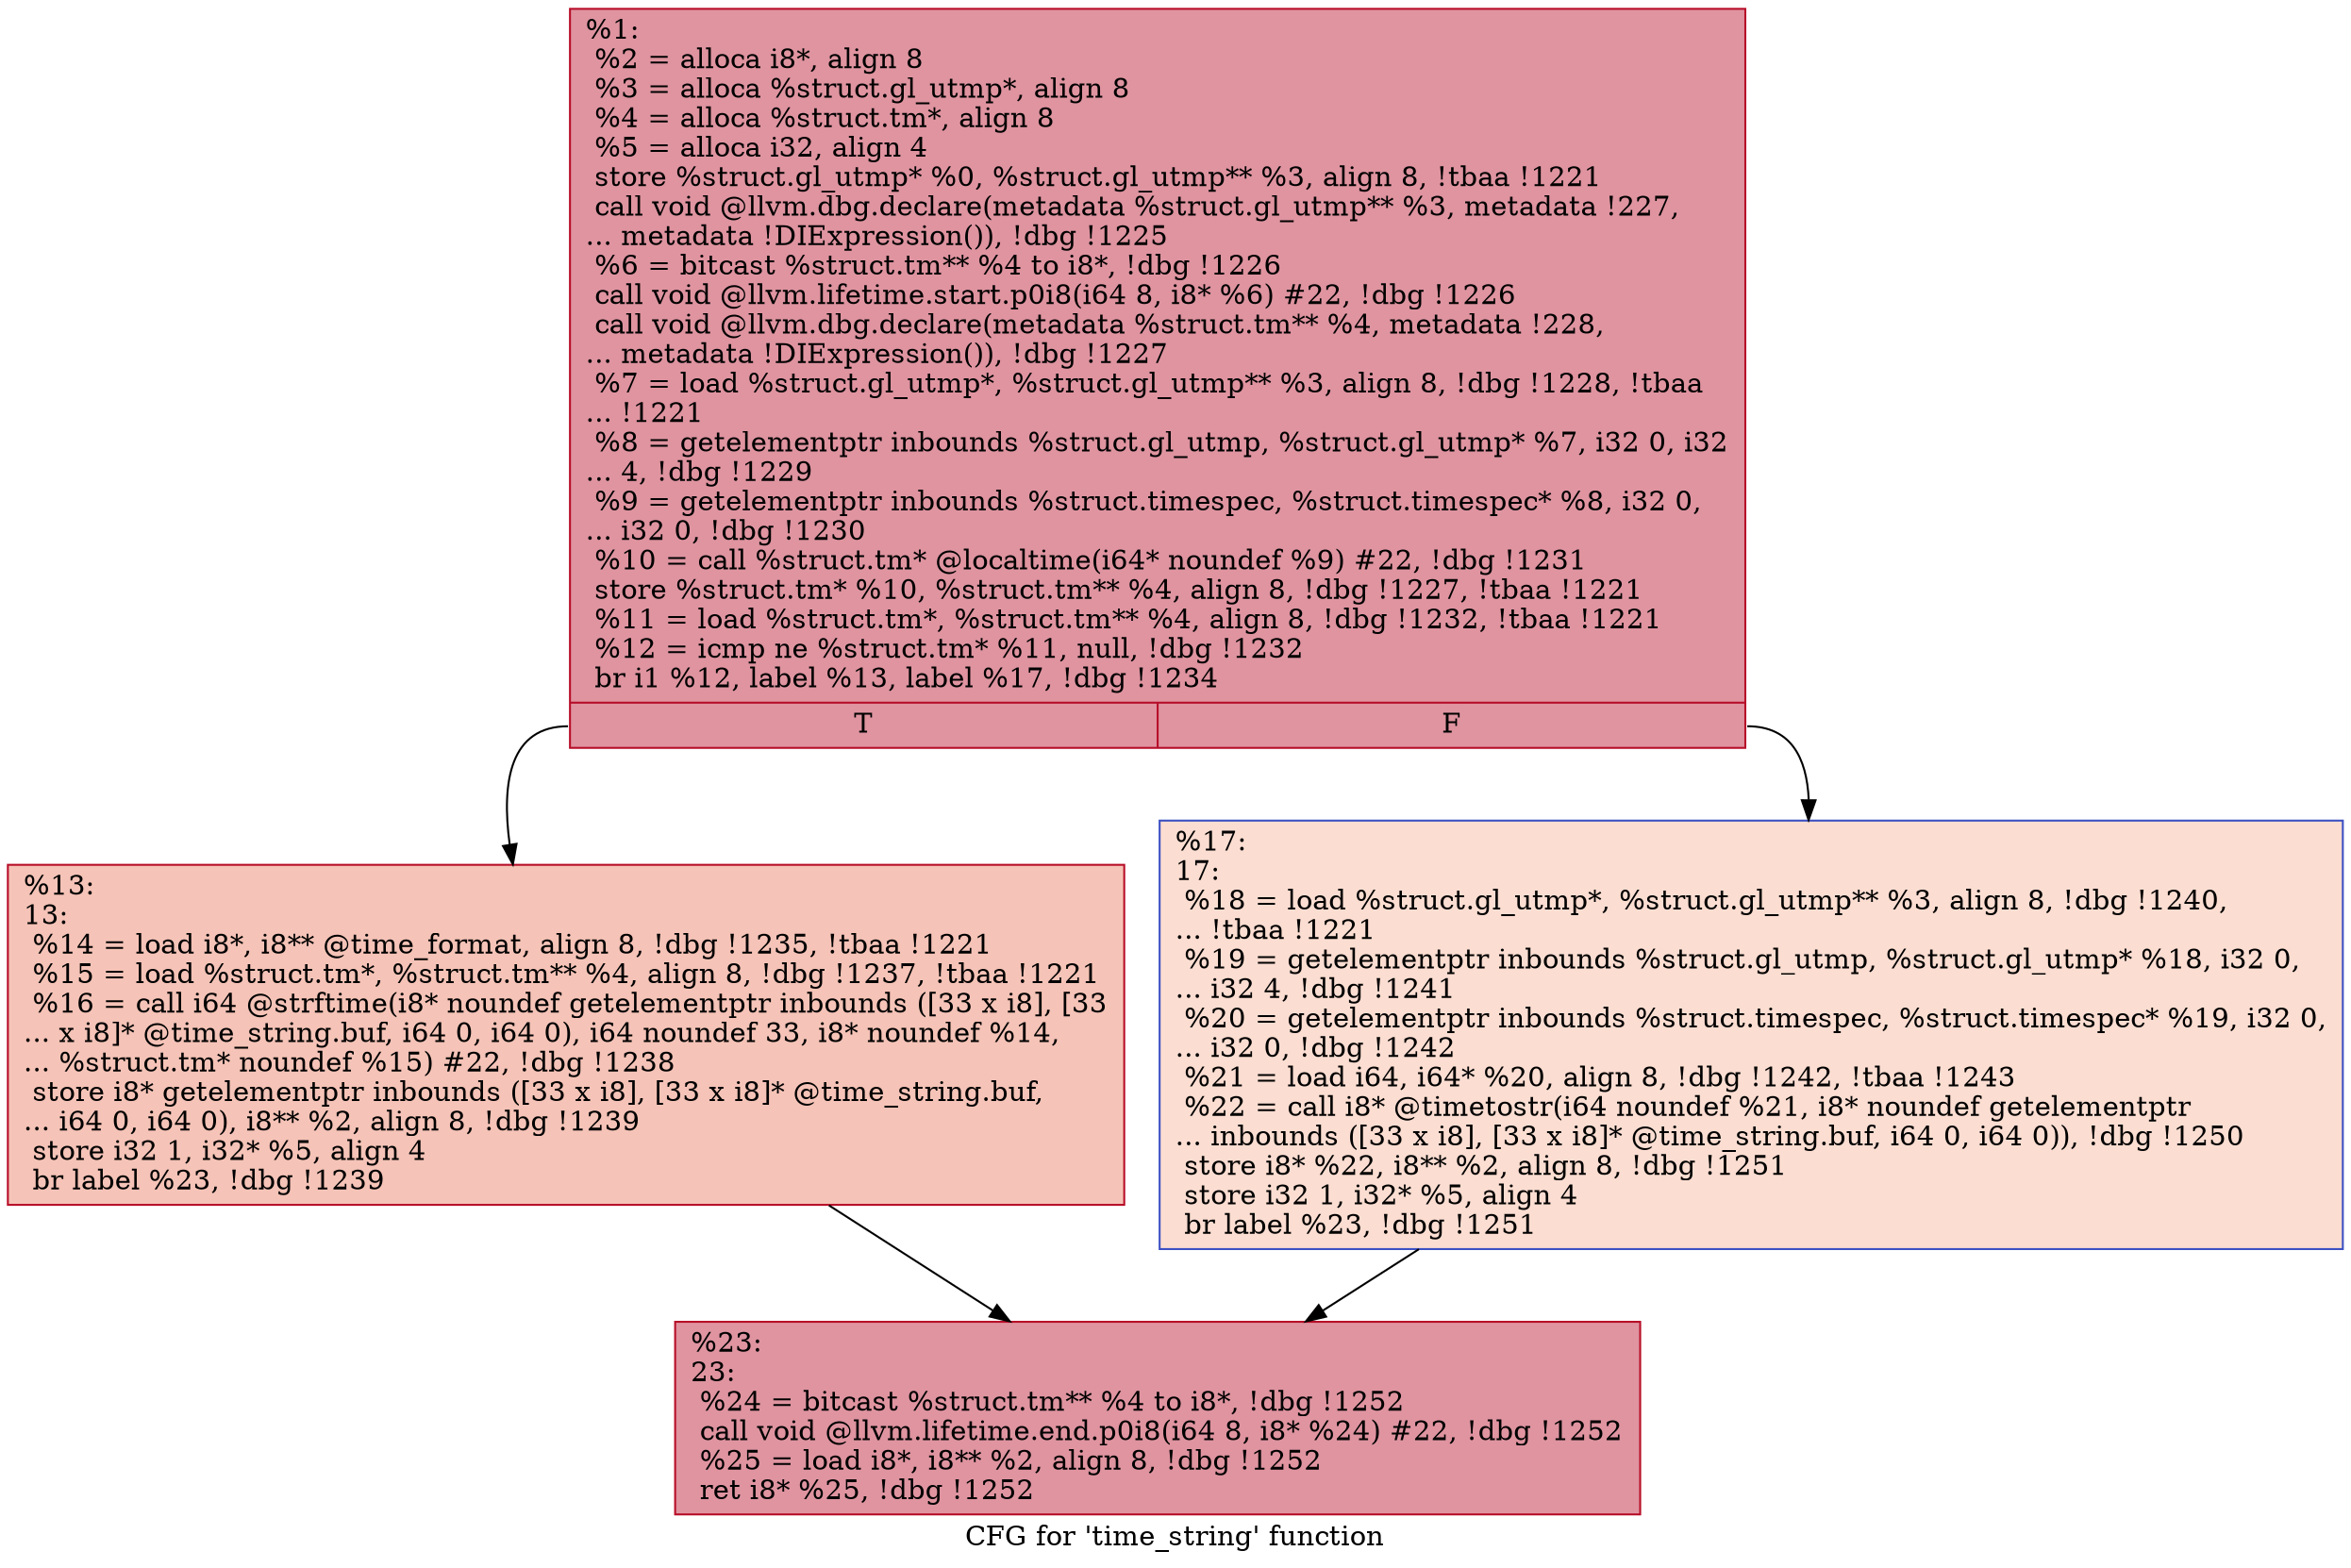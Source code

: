 digraph "CFG for 'time_string' function" {
	label="CFG for 'time_string' function";

	Node0x1197750 [shape=record,color="#b70d28ff", style=filled, fillcolor="#b70d2870",label="{%1:\l  %2 = alloca i8*, align 8\l  %3 = alloca %struct.gl_utmp*, align 8\l  %4 = alloca %struct.tm*, align 8\l  %5 = alloca i32, align 4\l  store %struct.gl_utmp* %0, %struct.gl_utmp** %3, align 8, !tbaa !1221\l  call void @llvm.dbg.declare(metadata %struct.gl_utmp** %3, metadata !227,\l... metadata !DIExpression()), !dbg !1225\l  %6 = bitcast %struct.tm** %4 to i8*, !dbg !1226\l  call void @llvm.lifetime.start.p0i8(i64 8, i8* %6) #22, !dbg !1226\l  call void @llvm.dbg.declare(metadata %struct.tm** %4, metadata !228,\l... metadata !DIExpression()), !dbg !1227\l  %7 = load %struct.gl_utmp*, %struct.gl_utmp** %3, align 8, !dbg !1228, !tbaa\l... !1221\l  %8 = getelementptr inbounds %struct.gl_utmp, %struct.gl_utmp* %7, i32 0, i32\l... 4, !dbg !1229\l  %9 = getelementptr inbounds %struct.timespec, %struct.timespec* %8, i32 0,\l... i32 0, !dbg !1230\l  %10 = call %struct.tm* @localtime(i64* noundef %9) #22, !dbg !1231\l  store %struct.tm* %10, %struct.tm** %4, align 8, !dbg !1227, !tbaa !1221\l  %11 = load %struct.tm*, %struct.tm** %4, align 8, !dbg !1232, !tbaa !1221\l  %12 = icmp ne %struct.tm* %11, null, !dbg !1232\l  br i1 %12, label %13, label %17, !dbg !1234\l|{<s0>T|<s1>F}}"];
	Node0x1197750:s0 -> Node0x119b400;
	Node0x1197750:s1 -> Node0x119b450;
	Node0x119b400 [shape=record,color="#b70d28ff", style=filled, fillcolor="#e8765c70",label="{%13:\l13:                                               \l  %14 = load i8*, i8** @time_format, align 8, !dbg !1235, !tbaa !1221\l  %15 = load %struct.tm*, %struct.tm** %4, align 8, !dbg !1237, !tbaa !1221\l  %16 = call i64 @strftime(i8* noundef getelementptr inbounds ([33 x i8], [33\l... x i8]* @time_string.buf, i64 0, i64 0), i64 noundef 33, i8* noundef %14,\l... %struct.tm* noundef %15) #22, !dbg !1238\l  store i8* getelementptr inbounds ([33 x i8], [33 x i8]* @time_string.buf,\l... i64 0, i64 0), i8** %2, align 8, !dbg !1239\l  store i32 1, i32* %5, align 4\l  br label %23, !dbg !1239\l}"];
	Node0x119b400 -> Node0x119b4a0;
	Node0x119b450 [shape=record,color="#3d50c3ff", style=filled, fillcolor="#f7b39670",label="{%17:\l17:                                               \l  %18 = load %struct.gl_utmp*, %struct.gl_utmp** %3, align 8, !dbg !1240,\l... !tbaa !1221\l  %19 = getelementptr inbounds %struct.gl_utmp, %struct.gl_utmp* %18, i32 0,\l... i32 4, !dbg !1241\l  %20 = getelementptr inbounds %struct.timespec, %struct.timespec* %19, i32 0,\l... i32 0, !dbg !1242\l  %21 = load i64, i64* %20, align 8, !dbg !1242, !tbaa !1243\l  %22 = call i8* @timetostr(i64 noundef %21, i8* noundef getelementptr\l... inbounds ([33 x i8], [33 x i8]* @time_string.buf, i64 0, i64 0)), !dbg !1250\l  store i8* %22, i8** %2, align 8, !dbg !1251\l  store i32 1, i32* %5, align 4\l  br label %23, !dbg !1251\l}"];
	Node0x119b450 -> Node0x119b4a0;
	Node0x119b4a0 [shape=record,color="#b70d28ff", style=filled, fillcolor="#b70d2870",label="{%23:\l23:                                               \l  %24 = bitcast %struct.tm** %4 to i8*, !dbg !1252\l  call void @llvm.lifetime.end.p0i8(i64 8, i8* %24) #22, !dbg !1252\l  %25 = load i8*, i8** %2, align 8, !dbg !1252\l  ret i8* %25, !dbg !1252\l}"];
}
